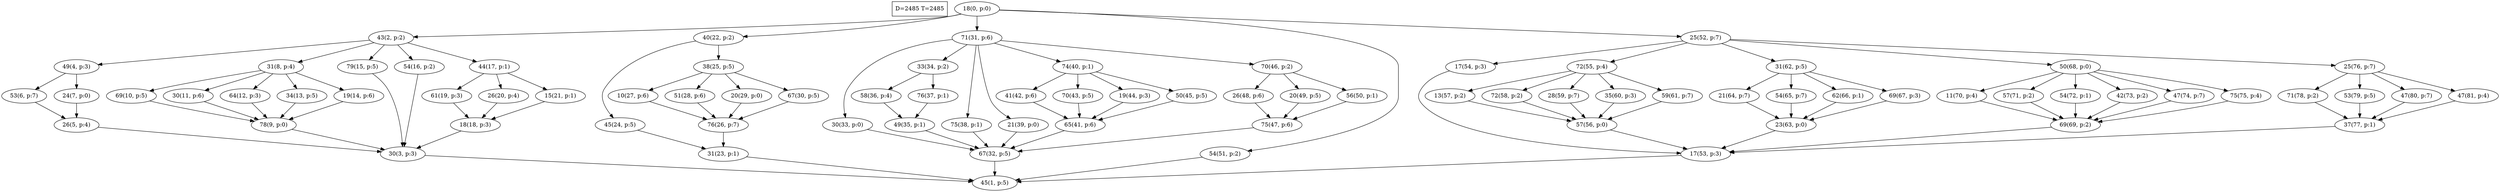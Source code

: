 digraph Task {
i [shape=box, label="D=2485 T=2485"]; 
0 [label="18(0, p:0)"];
1 [label="45(1, p:5)"];
2 [label="43(2, p:2)"];
3 [label="30(3, p:3)"];
4 [label="49(4, p:3)"];
5 [label="26(5, p:4)"];
6 [label="53(6, p:7)"];
7 [label="24(7, p:0)"];
8 [label="31(8, p:4)"];
9 [label="78(9, p:0)"];
10 [label="69(10, p:5)"];
11 [label="30(11, p:6)"];
12 [label="64(12, p:3)"];
13 [label="34(13, p:5)"];
14 [label="19(14, p:6)"];
15 [label="79(15, p:5)"];
16 [label="54(16, p:2)"];
17 [label="44(17, p:1)"];
18 [label="18(18, p:3)"];
19 [label="61(19, p:3)"];
20 [label="26(20, p:4)"];
21 [label="15(21, p:1)"];
22 [label="40(22, p:2)"];
23 [label="31(23, p:1)"];
24 [label="45(24, p:5)"];
25 [label="38(25, p:5)"];
26 [label="76(26, p:7)"];
27 [label="10(27, p:6)"];
28 [label="51(28, p:6)"];
29 [label="20(29, p:0)"];
30 [label="67(30, p:5)"];
31 [label="71(31, p:6)"];
32 [label="67(32, p:5)"];
33 [label="30(33, p:0)"];
34 [label="33(34, p:2)"];
35 [label="49(35, p:1)"];
36 [label="58(36, p:4)"];
37 [label="76(37, p:1)"];
38 [label="75(38, p:1)"];
39 [label="21(39, p:0)"];
40 [label="74(40, p:1)"];
41 [label="65(41, p:6)"];
42 [label="41(42, p:6)"];
43 [label="70(43, p:5)"];
44 [label="19(44, p:3)"];
45 [label="50(45, p:5)"];
46 [label="70(46, p:2)"];
47 [label="75(47, p:6)"];
48 [label="26(48, p:6)"];
49 [label="20(49, p:5)"];
50 [label="56(50, p:1)"];
51 [label="54(51, p:2)"];
52 [label="25(52, p:7)"];
53 [label="17(53, p:3)"];
54 [label="17(54, p:3)"];
55 [label="72(55, p:4)"];
56 [label="57(56, p:0)"];
57 [label="13(57, p:2)"];
58 [label="72(58, p:2)"];
59 [label="28(59, p:7)"];
60 [label="35(60, p:3)"];
61 [label="59(61, p:7)"];
62 [label="31(62, p:5)"];
63 [label="23(63, p:0)"];
64 [label="21(64, p:7)"];
65 [label="54(65, p:7)"];
66 [label="62(66, p:1)"];
67 [label="69(67, p:3)"];
68 [label="50(68, p:0)"];
69 [label="69(69, p:2)"];
70 [label="11(70, p:4)"];
71 [label="57(71, p:2)"];
72 [label="54(72, p:1)"];
73 [label="42(73, p:2)"];
74 [label="47(74, p:7)"];
75 [label="75(75, p:4)"];
76 [label="25(76, p:7)"];
77 [label="37(77, p:1)"];
78 [label="71(78, p:2)"];
79 [label="53(79, p:5)"];
80 [label="47(80, p:7)"];
81 [label="47(81, p:4)"];
0 -> 2;
0 -> 22;
0 -> 31;
0 -> 51;
0 -> 52;
2 -> 4;
2 -> 8;
2 -> 15;
2 -> 16;
2 -> 17;
3 -> 1;
4 -> 6;
4 -> 7;
5 -> 3;
6 -> 5;
7 -> 5;
8 -> 10;
8 -> 11;
8 -> 12;
8 -> 13;
8 -> 14;
9 -> 3;
10 -> 9;
11 -> 9;
12 -> 9;
13 -> 9;
14 -> 9;
15 -> 3;
16 -> 3;
17 -> 19;
17 -> 20;
17 -> 21;
18 -> 3;
19 -> 18;
20 -> 18;
21 -> 18;
22 -> 24;
22 -> 25;
23 -> 1;
24 -> 23;
25 -> 27;
25 -> 28;
25 -> 29;
25 -> 30;
26 -> 23;
27 -> 26;
28 -> 26;
29 -> 26;
30 -> 26;
31 -> 33;
31 -> 34;
31 -> 38;
31 -> 39;
31 -> 40;
31 -> 46;
32 -> 1;
33 -> 32;
34 -> 36;
34 -> 37;
35 -> 32;
36 -> 35;
37 -> 35;
38 -> 32;
39 -> 32;
40 -> 42;
40 -> 43;
40 -> 44;
40 -> 45;
41 -> 32;
42 -> 41;
43 -> 41;
44 -> 41;
45 -> 41;
46 -> 48;
46 -> 49;
46 -> 50;
47 -> 32;
48 -> 47;
49 -> 47;
50 -> 47;
51 -> 1;
52 -> 54;
52 -> 55;
52 -> 62;
52 -> 68;
52 -> 76;
53 -> 1;
54 -> 53;
55 -> 57;
55 -> 58;
55 -> 59;
55 -> 60;
55 -> 61;
56 -> 53;
57 -> 56;
58 -> 56;
59 -> 56;
60 -> 56;
61 -> 56;
62 -> 64;
62 -> 65;
62 -> 66;
62 -> 67;
63 -> 53;
64 -> 63;
65 -> 63;
66 -> 63;
67 -> 63;
68 -> 70;
68 -> 71;
68 -> 72;
68 -> 73;
68 -> 74;
68 -> 75;
69 -> 53;
70 -> 69;
71 -> 69;
72 -> 69;
73 -> 69;
74 -> 69;
75 -> 69;
76 -> 78;
76 -> 79;
76 -> 80;
76 -> 81;
77 -> 53;
78 -> 77;
79 -> 77;
80 -> 77;
81 -> 77;
}